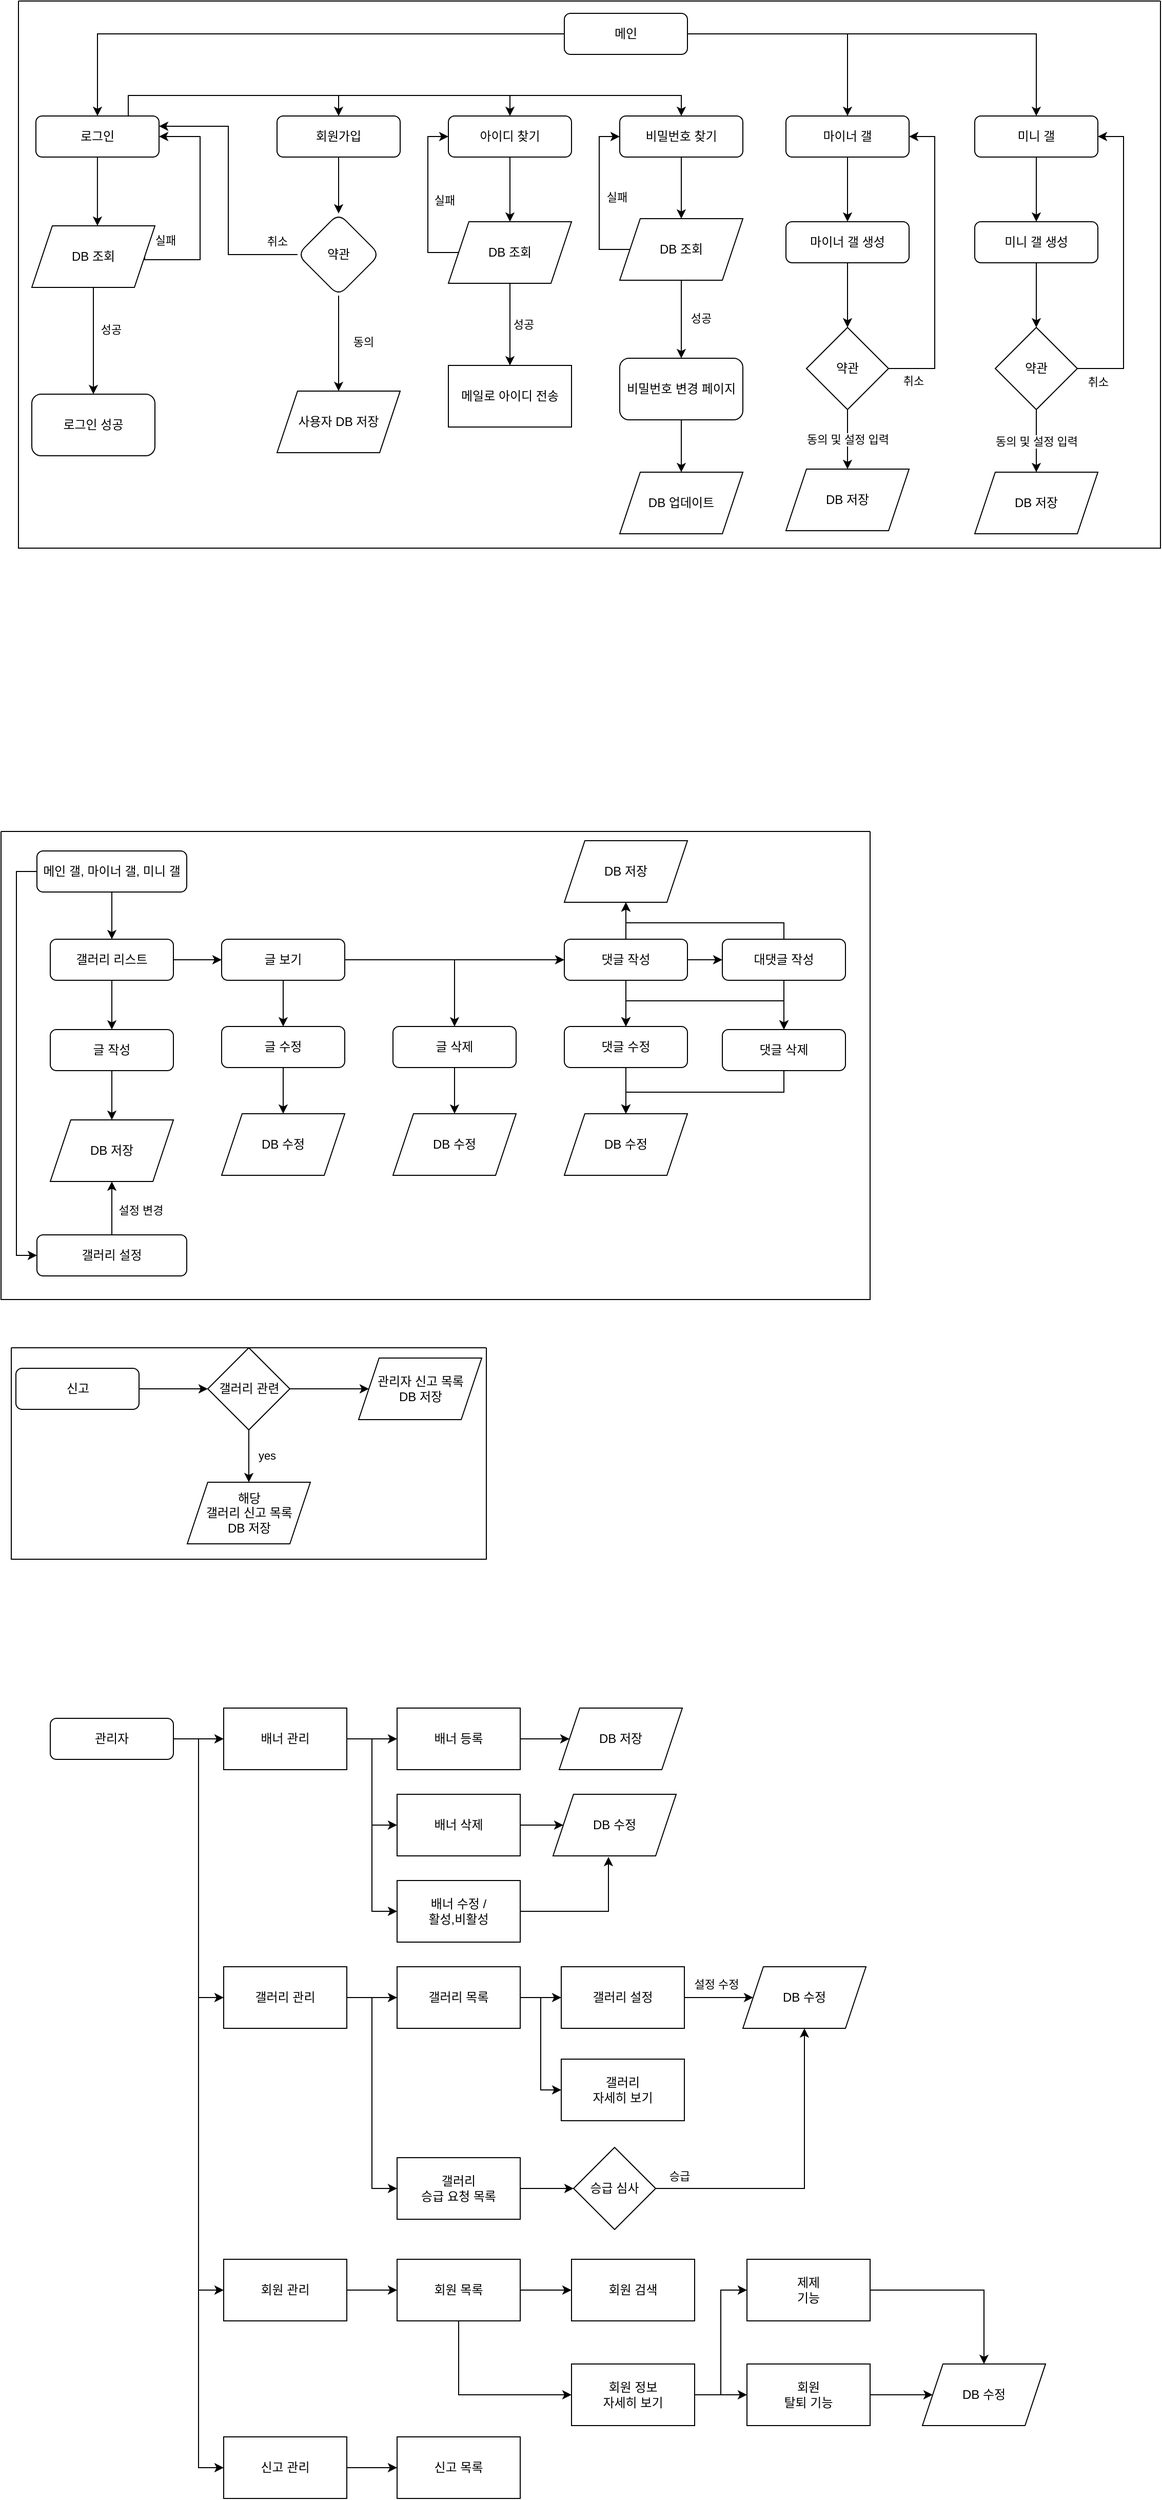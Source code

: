 <mxfile version="20.7.4" type="device"><diagram id="C5RBs43oDa-KdzZeNtuy" name="Page-1"><mxGraphModel dx="1434" dy="764" grid="0" gridSize="10" guides="1" tooltips="1" connect="1" arrows="1" fold="1" page="1" pageScale="1" pageWidth="1169" pageHeight="827" math="0" shadow="0"><root><mxCell id="WIyWlLk6GJQsqaUBKTNV-0"/><mxCell id="WIyWlLk6GJQsqaUBKTNV-1" parent="WIyWlLk6GJQsqaUBKTNV-0"/><mxCell id="CbNva5UEns_4XulIWpq4-2" style="edgeStyle=orthogonalEdgeStyle;rounded=0;orthogonalLoop=1;jettySize=auto;html=1;exitX=0;exitY=0.5;exitDx=0;exitDy=0;entryX=0.5;entryY=0;entryDx=0;entryDy=0;" edge="1" parent="WIyWlLk6GJQsqaUBKTNV-1" source="WIyWlLk6GJQsqaUBKTNV-3" target="CbNva5UEns_4XulIWpq4-1"><mxGeometry relative="1" as="geometry"/></mxCell><mxCell id="CbNva5UEns_4XulIWpq4-56" style="edgeStyle=orthogonalEdgeStyle;rounded=0;orthogonalLoop=1;jettySize=auto;html=1;exitX=1;exitY=0.5;exitDx=0;exitDy=0;entryX=0.5;entryY=0;entryDx=0;entryDy=0;" edge="1" parent="WIyWlLk6GJQsqaUBKTNV-1" source="WIyWlLk6GJQsqaUBKTNV-3" target="CbNva5UEns_4XulIWpq4-54"><mxGeometry relative="1" as="geometry"/></mxCell><mxCell id="CbNva5UEns_4XulIWpq4-57" style="edgeStyle=orthogonalEdgeStyle;rounded=0;orthogonalLoop=1;jettySize=auto;html=1;exitX=1;exitY=0.5;exitDx=0;exitDy=0;entryX=0.5;entryY=0;entryDx=0;entryDy=0;" edge="1" parent="WIyWlLk6GJQsqaUBKTNV-1" source="WIyWlLk6GJQsqaUBKTNV-3" target="CbNva5UEns_4XulIWpq4-55"><mxGeometry relative="1" as="geometry"/></mxCell><mxCell id="WIyWlLk6GJQsqaUBKTNV-3" value="메인" style="rounded=1;whiteSpace=wrap;html=1;fontSize=12;glass=0;strokeWidth=1;shadow=0;" parent="WIyWlLk6GJQsqaUBKTNV-1" vertex="1"><mxGeometry x="563" y="51" width="120" height="40" as="geometry"/></mxCell><mxCell id="CbNva5UEns_4XulIWpq4-9" value="" style="edgeStyle=orthogonalEdgeStyle;rounded=0;orthogonalLoop=1;jettySize=auto;html=1;entryX=0.533;entryY=0;entryDx=0;entryDy=0;entryPerimeter=0;" edge="1" parent="WIyWlLk6GJQsqaUBKTNV-1" source="CbNva5UEns_4XulIWpq4-1" target="CbNva5UEns_4XulIWpq4-46"><mxGeometry relative="1" as="geometry"><mxPoint x="108" y="251" as="targetPoint"/></mxGeometry></mxCell><mxCell id="CbNva5UEns_4XulIWpq4-26" style="edgeStyle=orthogonalEdgeStyle;rounded=0;orthogonalLoop=1;jettySize=auto;html=1;exitX=0.75;exitY=0;exitDx=0;exitDy=0;entryX=0.5;entryY=0;entryDx=0;entryDy=0;" edge="1" parent="WIyWlLk6GJQsqaUBKTNV-1" source="CbNva5UEns_4XulIWpq4-1" target="CbNva5UEns_4XulIWpq4-17"><mxGeometry relative="1" as="geometry"/></mxCell><mxCell id="CbNva5UEns_4XulIWpq4-29" style="edgeStyle=orthogonalEdgeStyle;rounded=0;orthogonalLoop=1;jettySize=auto;html=1;exitX=0.75;exitY=0;exitDx=0;exitDy=0;entryX=0.5;entryY=0;entryDx=0;entryDy=0;" edge="1" parent="WIyWlLk6GJQsqaUBKTNV-1" source="CbNva5UEns_4XulIWpq4-1" target="CbNva5UEns_4XulIWpq4-28"><mxGeometry relative="1" as="geometry"/></mxCell><mxCell id="CbNva5UEns_4XulIWpq4-32" style="edgeStyle=orthogonalEdgeStyle;rounded=0;orthogonalLoop=1;jettySize=auto;html=1;exitX=0.75;exitY=0;exitDx=0;exitDy=0;entryX=0.5;entryY=0;entryDx=0;entryDy=0;" edge="1" parent="WIyWlLk6GJQsqaUBKTNV-1" source="CbNva5UEns_4XulIWpq4-1" target="CbNva5UEns_4XulIWpq4-31"><mxGeometry relative="1" as="geometry"/></mxCell><mxCell id="CbNva5UEns_4XulIWpq4-1" value="로그인" style="rounded=1;whiteSpace=wrap;html=1;fontSize=12;glass=0;strokeWidth=1;shadow=0;" vertex="1" parent="WIyWlLk6GJQsqaUBKTNV-1"><mxGeometry x="48" y="151" width="120" height="40" as="geometry"/></mxCell><mxCell id="CbNva5UEns_4XulIWpq4-11" style="edgeStyle=orthogonalEdgeStyle;rounded=0;orthogonalLoop=1;jettySize=auto;html=1;exitX=1;exitY=0.5;exitDx=0;exitDy=0;entryX=1;entryY=0.5;entryDx=0;entryDy=0;" edge="1" parent="WIyWlLk6GJQsqaUBKTNV-1" source="CbNva5UEns_4XulIWpq4-46" target="CbNva5UEns_4XulIWpq4-1"><mxGeometry x="0.043" y="-104" relative="1" as="geometry"><mxPoint x="148" y="291" as="sourcePoint"/><Array as="points"><mxPoint x="154" y="291"/><mxPoint x="208" y="291"/><mxPoint x="208" y="171"/></Array><mxPoint as="offset"/></mxGeometry></mxCell><mxCell id="CbNva5UEns_4XulIWpq4-12" value="실패" style="edgeLabel;html=1;align=center;verticalAlign=middle;resizable=0;points=[];" vertex="1" connectable="0" parent="CbNva5UEns_4XulIWpq4-11"><mxGeometry x="-0.136" y="2" relative="1" as="geometry"><mxPoint x="-32" y="17" as="offset"/></mxGeometry></mxCell><mxCell id="CbNva5UEns_4XulIWpq4-16" value="" style="edgeStyle=orthogonalEdgeStyle;rounded=0;orthogonalLoop=1;jettySize=auto;html=1;exitX=0.5;exitY=1;exitDx=0;exitDy=0;" edge="1" parent="WIyWlLk6GJQsqaUBKTNV-1" source="CbNva5UEns_4XulIWpq4-46" target="CbNva5UEns_4XulIWpq4-15"><mxGeometry relative="1" as="geometry"><mxPoint x="108" y="331" as="sourcePoint"/></mxGeometry></mxCell><mxCell id="CbNva5UEns_4XulIWpq4-24" value="성공" style="edgeLabel;html=1;align=center;verticalAlign=middle;resizable=0;points=[];" vertex="1" connectable="0" parent="CbNva5UEns_4XulIWpq4-16"><mxGeometry x="-0.244" y="-2" relative="1" as="geometry"><mxPoint x="19" y="1" as="offset"/></mxGeometry></mxCell><mxCell id="CbNva5UEns_4XulIWpq4-15" value="로그인 성공" style="whiteSpace=wrap;html=1;rounded=1;glass=0;strokeWidth=1;shadow=0;" vertex="1" parent="WIyWlLk6GJQsqaUBKTNV-1"><mxGeometry x="44" y="422" width="120" height="60" as="geometry"/></mxCell><mxCell id="CbNva5UEns_4XulIWpq4-21" style="edgeStyle=orthogonalEdgeStyle;rounded=0;orthogonalLoop=1;jettySize=auto;html=1;exitX=0.5;exitY=1;exitDx=0;exitDy=0;" edge="1" parent="WIyWlLk6GJQsqaUBKTNV-1" source="CbNva5UEns_4XulIWpq4-17" target="CbNva5UEns_4XulIWpq4-19"><mxGeometry relative="1" as="geometry"/></mxCell><mxCell id="CbNva5UEns_4XulIWpq4-17" value="회원가입" style="rounded=1;whiteSpace=wrap;html=1;fontSize=12;glass=0;strokeWidth=1;shadow=0;" vertex="1" parent="WIyWlLk6GJQsqaUBKTNV-1"><mxGeometry x="283" y="151" width="120" height="40" as="geometry"/></mxCell><mxCell id="CbNva5UEns_4XulIWpq4-25" value="동의" style="edgeStyle=orthogonalEdgeStyle;rounded=0;orthogonalLoop=1;jettySize=auto;html=1;exitX=0.5;exitY=1;exitDx=0;exitDy=0;entryX=0.5;entryY=0;entryDx=0;entryDy=0;" edge="1" parent="WIyWlLk6GJQsqaUBKTNV-1" source="CbNva5UEns_4XulIWpq4-19" target="CbNva5UEns_4XulIWpq4-23"><mxGeometry x="-0.032" y="24" relative="1" as="geometry"><mxPoint as="offset"/></mxGeometry></mxCell><mxCell id="CbNva5UEns_4XulIWpq4-27" value="취소" style="edgeStyle=orthogonalEdgeStyle;rounded=0;orthogonalLoop=1;jettySize=auto;html=1;exitX=0;exitY=0.5;exitDx=0;exitDy=0;entryX=1;entryY=0.25;entryDx=0;entryDy=0;" edge="1" parent="WIyWlLk6GJQsqaUBKTNV-1" source="CbNva5UEns_4XulIWpq4-19" target="CbNva5UEns_4XulIWpq4-1"><mxGeometry x="-0.846" y="-13" relative="1" as="geometry"><mxPoint as="offset"/></mxGeometry></mxCell><mxCell id="CbNva5UEns_4XulIWpq4-19" value="약관" style="rhombus;whiteSpace=wrap;html=1;rounded=1;glass=0;strokeWidth=1;shadow=0;" vertex="1" parent="WIyWlLk6GJQsqaUBKTNV-1"><mxGeometry x="303" y="246" width="80" height="80" as="geometry"/></mxCell><mxCell id="CbNva5UEns_4XulIWpq4-23" value="사용자 DB 저장" style="shape=parallelogram;perimeter=parallelogramPerimeter;whiteSpace=wrap;html=1;fixedSize=1;" vertex="1" parent="WIyWlLk6GJQsqaUBKTNV-1"><mxGeometry x="283" y="419" width="120" height="60" as="geometry"/></mxCell><mxCell id="CbNva5UEns_4XulIWpq4-34" style="edgeStyle=orthogonalEdgeStyle;rounded=0;orthogonalLoop=1;jettySize=auto;html=1;exitX=0.5;exitY=1;exitDx=0;exitDy=0;entryX=0.5;entryY=0;entryDx=0;entryDy=0;" edge="1" parent="WIyWlLk6GJQsqaUBKTNV-1" source="CbNva5UEns_4XulIWpq4-28" target="CbNva5UEns_4XulIWpq4-33"><mxGeometry relative="1" as="geometry"/></mxCell><mxCell id="CbNva5UEns_4XulIWpq4-28" value="아이디 찾기" style="rounded=1;whiteSpace=wrap;html=1;fontSize=12;glass=0;strokeWidth=1;shadow=0;" vertex="1" parent="WIyWlLk6GJQsqaUBKTNV-1"><mxGeometry x="450" y="151" width="120" height="40" as="geometry"/></mxCell><mxCell id="CbNva5UEns_4XulIWpq4-30" style="edgeStyle=orthogonalEdgeStyle;rounded=0;orthogonalLoop=1;jettySize=auto;html=1;exitX=0.5;exitY=1;exitDx=0;exitDy=0;" edge="1" parent="WIyWlLk6GJQsqaUBKTNV-1" source="CbNva5UEns_4XulIWpq4-28" target="CbNva5UEns_4XulIWpq4-28"><mxGeometry relative="1" as="geometry"/></mxCell><mxCell id="CbNva5UEns_4XulIWpq4-39" style="edgeStyle=orthogonalEdgeStyle;rounded=0;orthogonalLoop=1;jettySize=auto;html=1;exitX=0.5;exitY=1;exitDx=0;exitDy=0;entryX=0.5;entryY=0;entryDx=0;entryDy=0;" edge="1" parent="WIyWlLk6GJQsqaUBKTNV-1" source="CbNva5UEns_4XulIWpq4-31" target="CbNva5UEns_4XulIWpq4-38"><mxGeometry relative="1" as="geometry"/></mxCell><mxCell id="CbNva5UEns_4XulIWpq4-31" value="비밀번호 찾기" style="rounded=1;whiteSpace=wrap;html=1;fontSize=12;glass=0;strokeWidth=1;shadow=0;" vertex="1" parent="WIyWlLk6GJQsqaUBKTNV-1"><mxGeometry x="617" y="151" width="120" height="40" as="geometry"/></mxCell><mxCell id="CbNva5UEns_4XulIWpq4-36" value="성공" style="edgeStyle=orthogonalEdgeStyle;rounded=0;orthogonalLoop=1;jettySize=auto;html=1;" edge="1" parent="WIyWlLk6GJQsqaUBKTNV-1" source="CbNva5UEns_4XulIWpq4-33" target="CbNva5UEns_4XulIWpq4-35"><mxGeometry y="13" relative="1" as="geometry"><mxPoint as="offset"/></mxGeometry></mxCell><mxCell id="CbNva5UEns_4XulIWpq4-37" value="실패" style="edgeStyle=orthogonalEdgeStyle;rounded=0;orthogonalLoop=1;jettySize=auto;html=1;exitX=0;exitY=0.5;exitDx=0;exitDy=0;entryX=0;entryY=0.5;entryDx=0;entryDy=0;" edge="1" parent="WIyWlLk6GJQsqaUBKTNV-1" source="CbNva5UEns_4XulIWpq4-33" target="CbNva5UEns_4XulIWpq4-28"><mxGeometry x="-0.006" y="-16" relative="1" as="geometry"><Array as="points"><mxPoint x="430" y="284"/><mxPoint x="430" y="171"/></Array><mxPoint as="offset"/></mxGeometry></mxCell><mxCell id="CbNva5UEns_4XulIWpq4-33" value="DB 조회" style="shape=parallelogram;perimeter=parallelogramPerimeter;whiteSpace=wrap;html=1;fixedSize=1;" vertex="1" parent="WIyWlLk6GJQsqaUBKTNV-1"><mxGeometry x="450" y="254" width="120" height="60" as="geometry"/></mxCell><mxCell id="CbNva5UEns_4XulIWpq4-35" value="메일로 아이디 전송" style="whiteSpace=wrap;html=1;" vertex="1" parent="WIyWlLk6GJQsqaUBKTNV-1"><mxGeometry x="450" y="394" width="120" height="60" as="geometry"/></mxCell><mxCell id="CbNva5UEns_4XulIWpq4-41" value="성공" style="edgeStyle=orthogonalEdgeStyle;rounded=0;orthogonalLoop=1;jettySize=auto;html=1;exitX=0.5;exitY=1;exitDx=0;exitDy=0;entryX=0.5;entryY=0;entryDx=0;entryDy=0;" edge="1" parent="WIyWlLk6GJQsqaUBKTNV-1" source="CbNva5UEns_4XulIWpq4-38" target="CbNva5UEns_4XulIWpq4-40"><mxGeometry x="-0.026" y="19" relative="1" as="geometry"><mxPoint as="offset"/></mxGeometry></mxCell><mxCell id="CbNva5UEns_4XulIWpq4-42" value="실패" style="edgeStyle=orthogonalEdgeStyle;rounded=0;orthogonalLoop=1;jettySize=auto;html=1;exitX=0;exitY=0.5;exitDx=0;exitDy=0;entryX=0;entryY=0.5;entryDx=0;entryDy=0;" edge="1" parent="WIyWlLk6GJQsqaUBKTNV-1" source="CbNva5UEns_4XulIWpq4-38" target="CbNva5UEns_4XulIWpq4-31"><mxGeometry x="0.013" y="-17" relative="1" as="geometry"><Array as="points"><mxPoint x="597" y="281"/><mxPoint x="597" y="171"/></Array><mxPoint as="offset"/></mxGeometry></mxCell><mxCell id="CbNva5UEns_4XulIWpq4-38" value="DB 조회" style="shape=parallelogram;perimeter=parallelogramPerimeter;whiteSpace=wrap;html=1;fixedSize=1;" vertex="1" parent="WIyWlLk6GJQsqaUBKTNV-1"><mxGeometry x="617" y="251" width="120" height="60" as="geometry"/></mxCell><mxCell id="CbNva5UEns_4XulIWpq4-44" style="edgeStyle=orthogonalEdgeStyle;rounded=0;orthogonalLoop=1;jettySize=auto;html=1;exitX=0.5;exitY=1;exitDx=0;exitDy=0;entryX=0.5;entryY=0;entryDx=0;entryDy=0;" edge="1" parent="WIyWlLk6GJQsqaUBKTNV-1" source="CbNva5UEns_4XulIWpq4-40" target="CbNva5UEns_4XulIWpq4-43"><mxGeometry relative="1" as="geometry"/></mxCell><mxCell id="CbNva5UEns_4XulIWpq4-40" value="비밀번호 변경 페이지" style="rounded=1;whiteSpace=wrap;html=1;" vertex="1" parent="WIyWlLk6GJQsqaUBKTNV-1"><mxGeometry x="617" y="387" width="120" height="60" as="geometry"/></mxCell><mxCell id="CbNva5UEns_4XulIWpq4-43" value="DB 업데이트" style="shape=parallelogram;perimeter=parallelogramPerimeter;whiteSpace=wrap;html=1;fixedSize=1;" vertex="1" parent="WIyWlLk6GJQsqaUBKTNV-1"><mxGeometry x="617" y="498" width="120" height="60" as="geometry"/></mxCell><mxCell id="CbNva5UEns_4XulIWpq4-46" value="DB 조회" style="shape=parallelogram;perimeter=parallelogramPerimeter;whiteSpace=wrap;html=1;fixedSize=1;" vertex="1" parent="WIyWlLk6GJQsqaUBKTNV-1"><mxGeometry x="44" y="258" width="120" height="60" as="geometry"/></mxCell><mxCell id="CbNva5UEns_4XulIWpq4-62" style="edgeStyle=orthogonalEdgeStyle;rounded=0;orthogonalLoop=1;jettySize=auto;html=1;exitX=0.5;exitY=1;exitDx=0;exitDy=0;entryX=0.5;entryY=0;entryDx=0;entryDy=0;" edge="1" parent="WIyWlLk6GJQsqaUBKTNV-1" source="CbNva5UEns_4XulIWpq4-50" target="CbNva5UEns_4XulIWpq4-60"><mxGeometry relative="1" as="geometry"/></mxCell><mxCell id="CbNva5UEns_4XulIWpq4-50" value="마이너 갤 생성" style="rounded=1;whiteSpace=wrap;html=1;fontSize=12;glass=0;strokeWidth=1;shadow=0;" vertex="1" parent="WIyWlLk6GJQsqaUBKTNV-1"><mxGeometry x="779" y="254" width="120" height="40" as="geometry"/></mxCell><mxCell id="CbNva5UEns_4XulIWpq4-63" style="edgeStyle=orthogonalEdgeStyle;rounded=0;orthogonalLoop=1;jettySize=auto;html=1;exitX=0.5;exitY=1;exitDx=0;exitDy=0;entryX=0.5;entryY=0;entryDx=0;entryDy=0;" edge="1" parent="WIyWlLk6GJQsqaUBKTNV-1" source="CbNva5UEns_4XulIWpq4-51" target="CbNva5UEns_4XulIWpq4-61"><mxGeometry relative="1" as="geometry"/></mxCell><mxCell id="CbNva5UEns_4XulIWpq4-51" value="미니 갤 생성" style="rounded=1;whiteSpace=wrap;html=1;fontSize=12;glass=0;strokeWidth=1;shadow=0;" vertex="1" parent="WIyWlLk6GJQsqaUBKTNV-1"><mxGeometry x="963" y="254" width="120" height="40" as="geometry"/></mxCell><mxCell id="CbNva5UEns_4XulIWpq4-58" style="edgeStyle=orthogonalEdgeStyle;rounded=0;orthogonalLoop=1;jettySize=auto;html=1;exitX=0.5;exitY=1;exitDx=0;exitDy=0;entryX=0.5;entryY=0;entryDx=0;entryDy=0;" edge="1" parent="WIyWlLk6GJQsqaUBKTNV-1" source="CbNva5UEns_4XulIWpq4-54" target="CbNva5UEns_4XulIWpq4-50"><mxGeometry relative="1" as="geometry"/></mxCell><mxCell id="CbNva5UEns_4XulIWpq4-54" value="마이너 갤" style="rounded=1;whiteSpace=wrap;html=1;fontSize=12;glass=0;strokeWidth=1;shadow=0;" vertex="1" parent="WIyWlLk6GJQsqaUBKTNV-1"><mxGeometry x="779" y="151" width="120" height="40" as="geometry"/></mxCell><mxCell id="CbNva5UEns_4XulIWpq4-59" style="edgeStyle=orthogonalEdgeStyle;rounded=0;orthogonalLoop=1;jettySize=auto;html=1;exitX=0.5;exitY=1;exitDx=0;exitDy=0;entryX=0.5;entryY=0;entryDx=0;entryDy=0;" edge="1" parent="WIyWlLk6GJQsqaUBKTNV-1" source="CbNva5UEns_4XulIWpq4-55" target="CbNva5UEns_4XulIWpq4-51"><mxGeometry relative="1" as="geometry"/></mxCell><mxCell id="CbNva5UEns_4XulIWpq4-55" value="미니 갤" style="rounded=1;whiteSpace=wrap;html=1;fontSize=12;glass=0;strokeWidth=1;shadow=0;" vertex="1" parent="WIyWlLk6GJQsqaUBKTNV-1"><mxGeometry x="963" y="151" width="120" height="40" as="geometry"/></mxCell><mxCell id="CbNva5UEns_4XulIWpq4-64" value="취소" style="edgeStyle=orthogonalEdgeStyle;rounded=0;orthogonalLoop=1;jettySize=auto;html=1;exitX=1;exitY=0.5;exitDx=0;exitDy=0;entryX=1;entryY=0.5;entryDx=0;entryDy=0;" edge="1" parent="WIyWlLk6GJQsqaUBKTNV-1" source="CbNva5UEns_4XulIWpq4-60" target="CbNva5UEns_4XulIWpq4-54"><mxGeometry x="-0.838" y="-12" relative="1" as="geometry"><Array as="points"><mxPoint x="924" y="397"/><mxPoint x="924" y="171"/></Array><mxPoint as="offset"/></mxGeometry></mxCell><mxCell id="CbNva5UEns_4XulIWpq4-69" value="동의 및 설정 입력" style="edgeStyle=orthogonalEdgeStyle;rounded=0;orthogonalLoop=1;jettySize=auto;html=1;exitX=0.5;exitY=1;exitDx=0;exitDy=0;entryX=0.5;entryY=0;entryDx=0;entryDy=0;" edge="1" parent="WIyWlLk6GJQsqaUBKTNV-1" source="CbNva5UEns_4XulIWpq4-60" target="CbNva5UEns_4XulIWpq4-67"><mxGeometry relative="1" as="geometry"/></mxCell><mxCell id="CbNva5UEns_4XulIWpq4-60" value="약관" style="rhombus;whiteSpace=wrap;html=1;" vertex="1" parent="WIyWlLk6GJQsqaUBKTNV-1"><mxGeometry x="799" y="357" width="80" height="80" as="geometry"/></mxCell><mxCell id="CbNva5UEns_4XulIWpq4-65" value="취소" style="edgeStyle=orthogonalEdgeStyle;rounded=0;orthogonalLoop=1;jettySize=auto;html=1;exitX=1;exitY=0.5;exitDx=0;exitDy=0;entryX=1;entryY=0.5;entryDx=0;entryDy=0;" edge="1" parent="WIyWlLk6GJQsqaUBKTNV-1" source="CbNva5UEns_4XulIWpq4-61" target="CbNva5UEns_4XulIWpq4-55"><mxGeometry x="-0.865" y="-13" relative="1" as="geometry"><Array as="points"><mxPoint x="1108" y="397"/><mxPoint x="1108" y="171"/></Array><mxPoint as="offset"/></mxGeometry></mxCell><mxCell id="CbNva5UEns_4XulIWpq4-70" value="동의 및 설정 입력" style="edgeStyle=orthogonalEdgeStyle;rounded=0;orthogonalLoop=1;jettySize=auto;html=1;exitX=0.5;exitY=1;exitDx=0;exitDy=0;entryX=0.5;entryY=0;entryDx=0;entryDy=0;" edge="1" parent="WIyWlLk6GJQsqaUBKTNV-1" source="CbNva5UEns_4XulIWpq4-61" target="CbNva5UEns_4XulIWpq4-68"><mxGeometry relative="1" as="geometry"/></mxCell><mxCell id="CbNva5UEns_4XulIWpq4-61" value="약관" style="rhombus;whiteSpace=wrap;html=1;" vertex="1" parent="WIyWlLk6GJQsqaUBKTNV-1"><mxGeometry x="983" y="357" width="80" height="80" as="geometry"/></mxCell><mxCell id="CbNva5UEns_4XulIWpq4-67" value="DB 저장" style="shape=parallelogram;perimeter=parallelogramPerimeter;whiteSpace=wrap;html=1;fixedSize=1;" vertex="1" parent="WIyWlLk6GJQsqaUBKTNV-1"><mxGeometry x="779" y="495" width="120" height="60" as="geometry"/></mxCell><mxCell id="CbNva5UEns_4XulIWpq4-68" value="DB 저장" style="shape=parallelogram;perimeter=parallelogramPerimeter;whiteSpace=wrap;html=1;fixedSize=1;" vertex="1" parent="WIyWlLk6GJQsqaUBKTNV-1"><mxGeometry x="963" y="498" width="120" height="60" as="geometry"/></mxCell><mxCell id="CbNva5UEns_4XulIWpq4-73" style="edgeStyle=orthogonalEdgeStyle;rounded=0;orthogonalLoop=1;jettySize=auto;html=1;entryX=0.5;entryY=0;entryDx=0;entryDy=0;exitX=0.5;exitY=1;exitDx=0;exitDy=0;" edge="1" parent="WIyWlLk6GJQsqaUBKTNV-1" source="CbNva5UEns_4XulIWpq4-71" target="CbNva5UEns_4XulIWpq4-72"><mxGeometry relative="1" as="geometry"><mxPoint x="443" y="928" as="sourcePoint"/></mxGeometry></mxCell><mxCell id="CbNva5UEns_4XulIWpq4-106" style="edgeStyle=orthogonalEdgeStyle;rounded=0;orthogonalLoop=1;jettySize=auto;html=1;exitX=0;exitY=0.5;exitDx=0;exitDy=0;" edge="1" parent="WIyWlLk6GJQsqaUBKTNV-1" source="CbNva5UEns_4XulIWpq4-71" target="CbNva5UEns_4XulIWpq4-105"><mxGeometry relative="1" as="geometry"><Array as="points"><mxPoint x="29" y="887"/><mxPoint x="29" y="1261"/></Array></mxGeometry></mxCell><mxCell id="CbNva5UEns_4XulIWpq4-71" value="메인 갤, 마이너 갤, 미니 갤" style="rounded=1;whiteSpace=wrap;html=1;fontSize=12;glass=0;strokeWidth=1;shadow=0;" vertex="1" parent="WIyWlLk6GJQsqaUBKTNV-1"><mxGeometry x="49" y="867" width="146" height="40" as="geometry"/></mxCell><mxCell id="CbNva5UEns_4XulIWpq4-78" style="edgeStyle=orthogonalEdgeStyle;rounded=0;orthogonalLoop=1;jettySize=auto;html=1;exitX=0.5;exitY=1;exitDx=0;exitDy=0;entryX=0.5;entryY=0;entryDx=0;entryDy=0;" edge="1" parent="WIyWlLk6GJQsqaUBKTNV-1" source="CbNva5UEns_4XulIWpq4-72" target="CbNva5UEns_4XulIWpq4-74"><mxGeometry relative="1" as="geometry"/></mxCell><mxCell id="CbNva5UEns_4XulIWpq4-79" style="edgeStyle=orthogonalEdgeStyle;rounded=0;orthogonalLoop=1;jettySize=auto;html=1;exitX=1;exitY=0.5;exitDx=0;exitDy=0;entryX=0;entryY=0.5;entryDx=0;entryDy=0;" edge="1" parent="WIyWlLk6GJQsqaUBKTNV-1" source="CbNva5UEns_4XulIWpq4-72" target="CbNva5UEns_4XulIWpq4-75"><mxGeometry relative="1" as="geometry"/></mxCell><mxCell id="CbNva5UEns_4XulIWpq4-72" value="갤러리 리스트" style="rounded=1;whiteSpace=wrap;html=1;fontSize=12;glass=0;strokeWidth=1;shadow=0;" vertex="1" parent="WIyWlLk6GJQsqaUBKTNV-1"><mxGeometry x="62" y="953" width="120" height="40" as="geometry"/></mxCell><mxCell id="CbNva5UEns_4XulIWpq4-93" style="edgeStyle=orthogonalEdgeStyle;rounded=0;orthogonalLoop=1;jettySize=auto;html=1;exitX=0.5;exitY=1;exitDx=0;exitDy=0;" edge="1" parent="WIyWlLk6GJQsqaUBKTNV-1" source="CbNva5UEns_4XulIWpq4-74" target="CbNva5UEns_4XulIWpq4-92"><mxGeometry relative="1" as="geometry"/></mxCell><mxCell id="CbNva5UEns_4XulIWpq4-74" value="글 작성" style="rounded=1;whiteSpace=wrap;html=1;fontSize=12;glass=0;strokeWidth=1;shadow=0;" vertex="1" parent="WIyWlLk6GJQsqaUBKTNV-1"><mxGeometry x="62" y="1041" width="120" height="40" as="geometry"/></mxCell><mxCell id="CbNva5UEns_4XulIWpq4-80" style="edgeStyle=orthogonalEdgeStyle;rounded=0;orthogonalLoop=1;jettySize=auto;html=1;exitX=0.5;exitY=1;exitDx=0;exitDy=0;entryX=0.5;entryY=0;entryDx=0;entryDy=0;" edge="1" parent="WIyWlLk6GJQsqaUBKTNV-1" source="CbNva5UEns_4XulIWpq4-75" target="CbNva5UEns_4XulIWpq4-76"><mxGeometry relative="1" as="geometry"/></mxCell><mxCell id="CbNva5UEns_4XulIWpq4-81" style="edgeStyle=orthogonalEdgeStyle;rounded=0;orthogonalLoop=1;jettySize=auto;html=1;exitX=1;exitY=0.5;exitDx=0;exitDy=0;entryX=0.5;entryY=0;entryDx=0;entryDy=0;" edge="1" parent="WIyWlLk6GJQsqaUBKTNV-1" source="CbNva5UEns_4XulIWpq4-75" target="CbNva5UEns_4XulIWpq4-77"><mxGeometry relative="1" as="geometry"/></mxCell><mxCell id="CbNva5UEns_4XulIWpq4-83" style="edgeStyle=orthogonalEdgeStyle;rounded=0;orthogonalLoop=1;jettySize=auto;html=1;exitX=1;exitY=0.5;exitDx=0;exitDy=0;entryX=0;entryY=0.5;entryDx=0;entryDy=0;" edge="1" parent="WIyWlLk6GJQsqaUBKTNV-1" source="CbNva5UEns_4XulIWpq4-75" target="CbNva5UEns_4XulIWpq4-82"><mxGeometry relative="1" as="geometry"/></mxCell><mxCell id="CbNva5UEns_4XulIWpq4-75" value="글 보기" style="rounded=1;whiteSpace=wrap;html=1;fontSize=12;glass=0;strokeWidth=1;shadow=0;" vertex="1" parent="WIyWlLk6GJQsqaUBKTNV-1"><mxGeometry x="229" y="953" width="120" height="40" as="geometry"/></mxCell><mxCell id="CbNva5UEns_4XulIWpq4-95" style="edgeStyle=orthogonalEdgeStyle;rounded=0;orthogonalLoop=1;jettySize=auto;html=1;exitX=0.5;exitY=1;exitDx=0;exitDy=0;entryX=0.5;entryY=0;entryDx=0;entryDy=0;" edge="1" parent="WIyWlLk6GJQsqaUBKTNV-1" source="CbNva5UEns_4XulIWpq4-76" target="CbNva5UEns_4XulIWpq4-94"><mxGeometry relative="1" as="geometry"/></mxCell><mxCell id="CbNva5UEns_4XulIWpq4-76" value="글 수정" style="rounded=1;whiteSpace=wrap;html=1;fontSize=12;glass=0;strokeWidth=1;shadow=0;" vertex="1" parent="WIyWlLk6GJQsqaUBKTNV-1"><mxGeometry x="229" y="1038" width="120" height="40" as="geometry"/></mxCell><mxCell id="CbNva5UEns_4XulIWpq4-97" style="edgeStyle=orthogonalEdgeStyle;rounded=0;orthogonalLoop=1;jettySize=auto;html=1;exitX=0.5;exitY=1;exitDx=0;exitDy=0;entryX=0.5;entryY=0;entryDx=0;entryDy=0;" edge="1" parent="WIyWlLk6GJQsqaUBKTNV-1" source="CbNva5UEns_4XulIWpq4-77" target="CbNva5UEns_4XulIWpq4-96"><mxGeometry relative="1" as="geometry"/></mxCell><mxCell id="CbNva5UEns_4XulIWpq4-77" value="글 삭제" style="rounded=1;whiteSpace=wrap;html=1;fontSize=12;glass=0;strokeWidth=1;shadow=0;" vertex="1" parent="WIyWlLk6GJQsqaUBKTNV-1"><mxGeometry x="396" y="1038" width="120" height="40" as="geometry"/></mxCell><mxCell id="CbNva5UEns_4XulIWpq4-87" style="edgeStyle=orthogonalEdgeStyle;rounded=0;orthogonalLoop=1;jettySize=auto;html=1;exitX=1;exitY=0.5;exitDx=0;exitDy=0;entryX=0;entryY=0.5;entryDx=0;entryDy=0;" edge="1" parent="WIyWlLk6GJQsqaUBKTNV-1" source="CbNva5UEns_4XulIWpq4-82" target="CbNva5UEns_4XulIWpq4-84"><mxGeometry relative="1" as="geometry"/></mxCell><mxCell id="CbNva5UEns_4XulIWpq4-88" style="edgeStyle=orthogonalEdgeStyle;rounded=0;orthogonalLoop=1;jettySize=auto;html=1;exitX=0.5;exitY=1;exitDx=0;exitDy=0;entryX=0.5;entryY=0;entryDx=0;entryDy=0;" edge="1" parent="WIyWlLk6GJQsqaUBKTNV-1" source="CbNva5UEns_4XulIWpq4-82" target="CbNva5UEns_4XulIWpq4-85"><mxGeometry relative="1" as="geometry"/></mxCell><mxCell id="CbNva5UEns_4XulIWpq4-89" style="edgeStyle=orthogonalEdgeStyle;rounded=0;orthogonalLoop=1;jettySize=auto;html=1;exitX=0.5;exitY=1;exitDx=0;exitDy=0;entryX=0.5;entryY=0;entryDx=0;entryDy=0;" edge="1" parent="WIyWlLk6GJQsqaUBKTNV-1" source="CbNva5UEns_4XulIWpq4-82" target="CbNva5UEns_4XulIWpq4-86"><mxGeometry relative="1" as="geometry"><Array as="points"><mxPoint x="623" y="1013"/><mxPoint x="777" y="1013"/></Array></mxGeometry></mxCell><mxCell id="CbNva5UEns_4XulIWpq4-102" style="edgeStyle=orthogonalEdgeStyle;rounded=0;orthogonalLoop=1;jettySize=auto;html=1;exitX=0.5;exitY=0;exitDx=0;exitDy=0;entryX=0.5;entryY=1;entryDx=0;entryDy=0;" edge="1" parent="WIyWlLk6GJQsqaUBKTNV-1" source="CbNva5UEns_4XulIWpq4-82" target="CbNva5UEns_4XulIWpq4-101"><mxGeometry relative="1" as="geometry"/></mxCell><mxCell id="CbNva5UEns_4XulIWpq4-82" value="댓글 작성" style="rounded=1;whiteSpace=wrap;html=1;fontSize=12;glass=0;strokeWidth=1;shadow=0;" vertex="1" parent="WIyWlLk6GJQsqaUBKTNV-1"><mxGeometry x="563" y="953" width="120" height="40" as="geometry"/></mxCell><mxCell id="CbNva5UEns_4XulIWpq4-90" style="edgeStyle=orthogonalEdgeStyle;rounded=0;orthogonalLoop=1;jettySize=auto;html=1;exitX=0.5;exitY=1;exitDx=0;exitDy=0;entryX=0.5;entryY=0;entryDx=0;entryDy=0;" edge="1" parent="WIyWlLk6GJQsqaUBKTNV-1" source="CbNva5UEns_4XulIWpq4-84" target="CbNva5UEns_4XulIWpq4-85"><mxGeometry relative="1" as="geometry"><Array as="points"><mxPoint x="777" y="1013"/><mxPoint x="623" y="1013"/></Array></mxGeometry></mxCell><mxCell id="CbNva5UEns_4XulIWpq4-91" style="edgeStyle=orthogonalEdgeStyle;rounded=0;orthogonalLoop=1;jettySize=auto;html=1;exitX=0.5;exitY=1;exitDx=0;exitDy=0;entryX=0.5;entryY=0;entryDx=0;entryDy=0;" edge="1" parent="WIyWlLk6GJQsqaUBKTNV-1" source="CbNva5UEns_4XulIWpq4-84" target="CbNva5UEns_4XulIWpq4-86"><mxGeometry relative="1" as="geometry"/></mxCell><mxCell id="CbNva5UEns_4XulIWpq4-104" style="edgeStyle=orthogonalEdgeStyle;rounded=0;orthogonalLoop=1;jettySize=auto;html=1;exitX=0.5;exitY=0;exitDx=0;exitDy=0;entryX=0.5;entryY=1;entryDx=0;entryDy=0;" edge="1" parent="WIyWlLk6GJQsqaUBKTNV-1" source="CbNva5UEns_4XulIWpq4-84" target="CbNva5UEns_4XulIWpq4-101"><mxGeometry relative="1" as="geometry"><Array as="points"><mxPoint x="777" y="937"/><mxPoint x="623" y="937"/></Array></mxGeometry></mxCell><mxCell id="CbNva5UEns_4XulIWpq4-84" value="대댓글 작성" style="rounded=1;whiteSpace=wrap;html=1;fontSize=12;glass=0;strokeWidth=1;shadow=0;" vertex="1" parent="WIyWlLk6GJQsqaUBKTNV-1"><mxGeometry x="717" y="953" width="120" height="40" as="geometry"/></mxCell><mxCell id="CbNva5UEns_4XulIWpq4-99" style="edgeStyle=orthogonalEdgeStyle;rounded=0;orthogonalLoop=1;jettySize=auto;html=1;exitX=0.5;exitY=1;exitDx=0;exitDy=0;entryX=0.5;entryY=0;entryDx=0;entryDy=0;" edge="1" parent="WIyWlLk6GJQsqaUBKTNV-1" source="CbNva5UEns_4XulIWpq4-85" target="CbNva5UEns_4XulIWpq4-98"><mxGeometry relative="1" as="geometry"/></mxCell><mxCell id="CbNva5UEns_4XulIWpq4-85" value="댓글 수정" style="rounded=1;whiteSpace=wrap;html=1;fontSize=12;glass=0;strokeWidth=1;shadow=0;" vertex="1" parent="WIyWlLk6GJQsqaUBKTNV-1"><mxGeometry x="563" y="1038" width="120" height="40" as="geometry"/></mxCell><mxCell id="CbNva5UEns_4XulIWpq4-121" style="edgeStyle=orthogonalEdgeStyle;rounded=0;orthogonalLoop=1;jettySize=auto;html=1;exitX=0.5;exitY=1;exitDx=0;exitDy=0;entryX=0.5;entryY=0;entryDx=0;entryDy=0;" edge="1" parent="WIyWlLk6GJQsqaUBKTNV-1" source="CbNva5UEns_4XulIWpq4-86" target="CbNva5UEns_4XulIWpq4-98"><mxGeometry relative="1" as="geometry"/></mxCell><mxCell id="CbNva5UEns_4XulIWpq4-86" value="댓글 삭제" style="rounded=1;whiteSpace=wrap;html=1;fontSize=12;glass=0;strokeWidth=1;shadow=0;" vertex="1" parent="WIyWlLk6GJQsqaUBKTNV-1"><mxGeometry x="717" y="1041" width="120" height="40" as="geometry"/></mxCell><mxCell id="CbNva5UEns_4XulIWpq4-92" value="DB 저장" style="shape=parallelogram;perimeter=parallelogramPerimeter;whiteSpace=wrap;html=1;fixedSize=1;" vertex="1" parent="WIyWlLk6GJQsqaUBKTNV-1"><mxGeometry x="62" y="1129" width="120" height="60" as="geometry"/></mxCell><mxCell id="CbNva5UEns_4XulIWpq4-94" value="DB 수정" style="shape=parallelogram;perimeter=parallelogramPerimeter;whiteSpace=wrap;html=1;fixedSize=1;" vertex="1" parent="WIyWlLk6GJQsqaUBKTNV-1"><mxGeometry x="229" y="1123" width="120" height="60" as="geometry"/></mxCell><mxCell id="CbNva5UEns_4XulIWpq4-96" value="DB 수정" style="shape=parallelogram;perimeter=parallelogramPerimeter;whiteSpace=wrap;html=1;fixedSize=1;" vertex="1" parent="WIyWlLk6GJQsqaUBKTNV-1"><mxGeometry x="396" y="1123" width="120" height="60" as="geometry"/></mxCell><mxCell id="CbNva5UEns_4XulIWpq4-98" value="DB 수정" style="shape=parallelogram;perimeter=parallelogramPerimeter;whiteSpace=wrap;html=1;fixedSize=1;" vertex="1" parent="WIyWlLk6GJQsqaUBKTNV-1"><mxGeometry x="563" y="1123" width="120" height="60" as="geometry"/></mxCell><mxCell id="CbNva5UEns_4XulIWpq4-101" value="DB 저장" style="shape=parallelogram;perimeter=parallelogramPerimeter;whiteSpace=wrap;html=1;fixedSize=1;" vertex="1" parent="WIyWlLk6GJQsqaUBKTNV-1"><mxGeometry x="563" y="857" width="120" height="60" as="geometry"/></mxCell><mxCell id="CbNva5UEns_4XulIWpq4-107" value="설정 변경" style="edgeStyle=orthogonalEdgeStyle;rounded=0;orthogonalLoop=1;jettySize=auto;html=1;exitX=0.5;exitY=0;exitDx=0;exitDy=0;entryX=0.5;entryY=1;entryDx=0;entryDy=0;" edge="1" parent="WIyWlLk6GJQsqaUBKTNV-1" source="CbNva5UEns_4XulIWpq4-105" target="CbNva5UEns_4XulIWpq4-92"><mxGeometry x="-0.077" y="-28" relative="1" as="geometry"><mxPoint as="offset"/></mxGeometry></mxCell><mxCell id="CbNva5UEns_4XulIWpq4-105" value="갤러리 설정" style="rounded=1;whiteSpace=wrap;html=1;fontSize=12;glass=0;strokeWidth=1;shadow=0;" vertex="1" parent="WIyWlLk6GJQsqaUBKTNV-1"><mxGeometry x="49" y="1241" width="146" height="40" as="geometry"/></mxCell><mxCell id="CbNva5UEns_4XulIWpq4-112" style="edgeStyle=orthogonalEdgeStyle;rounded=0;orthogonalLoop=1;jettySize=auto;html=1;exitX=1;exitY=0.5;exitDx=0;exitDy=0;entryX=0;entryY=0.5;entryDx=0;entryDy=0;" edge="1" parent="WIyWlLk6GJQsqaUBKTNV-1" source="CbNva5UEns_4XulIWpq4-108" target="CbNva5UEns_4XulIWpq4-110"><mxGeometry relative="1" as="geometry"/></mxCell><mxCell id="CbNva5UEns_4XulIWpq4-108" value="신고" style="rounded=1;whiteSpace=wrap;html=1;fontSize=12;glass=0;strokeWidth=1;shadow=0;" vertex="1" parent="WIyWlLk6GJQsqaUBKTNV-1"><mxGeometry x="28.5" y="1371" width="120" height="40" as="geometry"/></mxCell><mxCell id="CbNva5UEns_4XulIWpq4-114" value="yes" style="edgeStyle=orthogonalEdgeStyle;rounded=0;orthogonalLoop=1;jettySize=auto;html=1;exitX=0.5;exitY=1;exitDx=0;exitDy=0;entryX=0.5;entryY=0;entryDx=0;entryDy=0;" edge="1" parent="WIyWlLk6GJQsqaUBKTNV-1" source="CbNva5UEns_4XulIWpq4-110" target="CbNva5UEns_4XulIWpq4-113"><mxGeometry x="-0.02" y="17" relative="1" as="geometry"><mxPoint as="offset"/></mxGeometry></mxCell><mxCell id="CbNva5UEns_4XulIWpq4-116" style="edgeStyle=orthogonalEdgeStyle;rounded=0;orthogonalLoop=1;jettySize=auto;html=1;exitX=1;exitY=0.5;exitDx=0;exitDy=0;entryX=0;entryY=0.5;entryDx=0;entryDy=0;" edge="1" parent="WIyWlLk6GJQsqaUBKTNV-1" source="CbNva5UEns_4XulIWpq4-110" target="CbNva5UEns_4XulIWpq4-115"><mxGeometry relative="1" as="geometry"/></mxCell><mxCell id="CbNva5UEns_4XulIWpq4-110" value="갤러리 관련" style="rhombus;whiteSpace=wrap;html=1;" vertex="1" parent="WIyWlLk6GJQsqaUBKTNV-1"><mxGeometry x="215.5" y="1351" width="80" height="80" as="geometry"/></mxCell><mxCell id="CbNva5UEns_4XulIWpq4-113" value="해당&lt;br&gt;갤러리 신고 목록 &lt;br&gt;DB 저장" style="shape=parallelogram;perimeter=parallelogramPerimeter;whiteSpace=wrap;html=1;fixedSize=1;" vertex="1" parent="WIyWlLk6GJQsqaUBKTNV-1"><mxGeometry x="195.5" y="1482" width="120" height="60" as="geometry"/></mxCell><mxCell id="CbNva5UEns_4XulIWpq4-115" value="관리자 신고 목록 &lt;br&gt;DB 저장" style="shape=parallelogram;perimeter=parallelogramPerimeter;whiteSpace=wrap;html=1;fixedSize=1;" vertex="1" parent="WIyWlLk6GJQsqaUBKTNV-1"><mxGeometry x="362.5" y="1361" width="120" height="60" as="geometry"/></mxCell><mxCell id="CbNva5UEns_4XulIWpq4-123" style="edgeStyle=orthogonalEdgeStyle;rounded=0;orthogonalLoop=1;jettySize=auto;html=1;exitX=1;exitY=0.5;exitDx=0;exitDy=0;entryX=0;entryY=0.5;entryDx=0;entryDy=0;" edge="1" parent="WIyWlLk6GJQsqaUBKTNV-1" source="CbNva5UEns_4XulIWpq4-117" target="CbNva5UEns_4XulIWpq4-122"><mxGeometry relative="1" as="geometry"/></mxCell><mxCell id="CbNva5UEns_4XulIWpq4-139" style="edgeStyle=orthogonalEdgeStyle;rounded=0;orthogonalLoop=1;jettySize=auto;html=1;exitX=1;exitY=0.5;exitDx=0;exitDy=0;entryX=0;entryY=0.5;entryDx=0;entryDy=0;" edge="1" parent="WIyWlLk6GJQsqaUBKTNV-1" source="CbNva5UEns_4XulIWpq4-117" target="CbNva5UEns_4XulIWpq4-138"><mxGeometry relative="1" as="geometry"/></mxCell><mxCell id="CbNva5UEns_4XulIWpq4-160" style="edgeStyle=orthogonalEdgeStyle;rounded=0;orthogonalLoop=1;jettySize=auto;html=1;exitX=1;exitY=0.5;exitDx=0;exitDy=0;entryX=0;entryY=0.5;entryDx=0;entryDy=0;" edge="1" parent="WIyWlLk6GJQsqaUBKTNV-1" source="CbNva5UEns_4XulIWpq4-117" target="CbNva5UEns_4XulIWpq4-159"><mxGeometry relative="1" as="geometry"/></mxCell><mxCell id="CbNva5UEns_4XulIWpq4-176" style="edgeStyle=orthogonalEdgeStyle;rounded=0;orthogonalLoop=1;jettySize=auto;html=1;exitX=1;exitY=0.5;exitDx=0;exitDy=0;entryX=0;entryY=0.5;entryDx=0;entryDy=0;" edge="1" parent="WIyWlLk6GJQsqaUBKTNV-1" source="CbNva5UEns_4XulIWpq4-117" target="CbNva5UEns_4XulIWpq4-175"><mxGeometry relative="1" as="geometry"/></mxCell><mxCell id="CbNva5UEns_4XulIWpq4-117" value="관리자" style="rounded=1;whiteSpace=wrap;html=1;fontSize=12;glass=0;strokeWidth=1;shadow=0;" vertex="1" parent="WIyWlLk6GJQsqaUBKTNV-1"><mxGeometry x="62" y="1712" width="120" height="40" as="geometry"/></mxCell><mxCell id="CbNva5UEns_4XulIWpq4-118" value="" style="swimlane;startSize=0;" vertex="1" parent="WIyWlLk6GJQsqaUBKTNV-1"><mxGeometry x="14" y="848" width="847" height="456" as="geometry"><mxRectangle x="14" y="848" width="50" height="44" as="alternateBounds"/></mxGeometry></mxCell><mxCell id="CbNva5UEns_4XulIWpq4-119" value="" style="swimlane;startSize=0;" vertex="1" parent="WIyWlLk6GJQsqaUBKTNV-1"><mxGeometry x="31" y="39" width="1113" height="533" as="geometry"/></mxCell><mxCell id="CbNva5UEns_4XulIWpq4-120" value="" style="swimlane;startSize=0;" vertex="1" parent="WIyWlLk6GJQsqaUBKTNV-1"><mxGeometry x="24" y="1351" width="463" height="206" as="geometry"><mxRectangle x="57.5" y="1313" width="50" height="44" as="alternateBounds"/></mxGeometry></mxCell><mxCell id="CbNva5UEns_4XulIWpq4-126" style="edgeStyle=orthogonalEdgeStyle;rounded=0;orthogonalLoop=1;jettySize=auto;html=1;exitX=1;exitY=0.5;exitDx=0;exitDy=0;entryX=0;entryY=0.5;entryDx=0;entryDy=0;" edge="1" parent="WIyWlLk6GJQsqaUBKTNV-1" source="CbNva5UEns_4XulIWpq4-122" target="CbNva5UEns_4XulIWpq4-125"><mxGeometry relative="1" as="geometry"/></mxCell><mxCell id="CbNva5UEns_4XulIWpq4-134" style="edgeStyle=orthogonalEdgeStyle;rounded=0;orthogonalLoop=1;jettySize=auto;html=1;exitX=1;exitY=0.5;exitDx=0;exitDy=0;entryX=0;entryY=0.5;entryDx=0;entryDy=0;" edge="1" parent="WIyWlLk6GJQsqaUBKTNV-1" source="CbNva5UEns_4XulIWpq4-122" target="CbNva5UEns_4XulIWpq4-130"><mxGeometry relative="1" as="geometry"/></mxCell><mxCell id="CbNva5UEns_4XulIWpq4-137" style="edgeStyle=orthogonalEdgeStyle;rounded=0;orthogonalLoop=1;jettySize=auto;html=1;exitX=1;exitY=0.5;exitDx=0;exitDy=0;entryX=0;entryY=0.5;entryDx=0;entryDy=0;" edge="1" parent="WIyWlLk6GJQsqaUBKTNV-1" source="CbNva5UEns_4XulIWpq4-122" target="CbNva5UEns_4XulIWpq4-135"><mxGeometry relative="1" as="geometry"/></mxCell><mxCell id="CbNva5UEns_4XulIWpq4-122" value="배너 관리" style="rounded=0;whiteSpace=wrap;html=1;" vertex="1" parent="WIyWlLk6GJQsqaUBKTNV-1"><mxGeometry x="231" y="1702" width="120" height="60" as="geometry"/></mxCell><mxCell id="CbNva5UEns_4XulIWpq4-129" style="edgeStyle=orthogonalEdgeStyle;rounded=0;orthogonalLoop=1;jettySize=auto;html=1;exitX=1;exitY=0.5;exitDx=0;exitDy=0;entryX=0;entryY=0.5;entryDx=0;entryDy=0;" edge="1" parent="WIyWlLk6GJQsqaUBKTNV-1" source="CbNva5UEns_4XulIWpq4-125" target="CbNva5UEns_4XulIWpq4-128"><mxGeometry relative="1" as="geometry"/></mxCell><mxCell id="CbNva5UEns_4XulIWpq4-125" value="배너 등록" style="rounded=0;whiteSpace=wrap;html=1;" vertex="1" parent="WIyWlLk6GJQsqaUBKTNV-1"><mxGeometry x="400" y="1702" width="120" height="60" as="geometry"/></mxCell><mxCell id="CbNva5UEns_4XulIWpq4-128" value="DB 저장" style="shape=parallelogram;perimeter=parallelogramPerimeter;whiteSpace=wrap;html=1;fixedSize=1;" vertex="1" parent="WIyWlLk6GJQsqaUBKTNV-1"><mxGeometry x="558" y="1702" width="120" height="60" as="geometry"/></mxCell><mxCell id="CbNva5UEns_4XulIWpq4-133" style="edgeStyle=orthogonalEdgeStyle;rounded=0;orthogonalLoop=1;jettySize=auto;html=1;exitX=1;exitY=0.5;exitDx=0;exitDy=0;entryX=0;entryY=0.5;entryDx=0;entryDy=0;" edge="1" parent="WIyWlLk6GJQsqaUBKTNV-1" source="CbNva5UEns_4XulIWpq4-130" target="CbNva5UEns_4XulIWpq4-132"><mxGeometry relative="1" as="geometry"/></mxCell><mxCell id="CbNva5UEns_4XulIWpq4-130" value="배너 삭제" style="rounded=0;whiteSpace=wrap;html=1;" vertex="1" parent="WIyWlLk6GJQsqaUBKTNV-1"><mxGeometry x="400" y="1786" width="120" height="60" as="geometry"/></mxCell><mxCell id="CbNva5UEns_4XulIWpq4-132" value="DB 수정" style="shape=parallelogram;perimeter=parallelogramPerimeter;whiteSpace=wrap;html=1;fixedSize=1;" vertex="1" parent="WIyWlLk6GJQsqaUBKTNV-1"><mxGeometry x="552" y="1786" width="120" height="60" as="geometry"/></mxCell><mxCell id="CbNva5UEns_4XulIWpq4-136" style="edgeStyle=orthogonalEdgeStyle;rounded=0;orthogonalLoop=1;jettySize=auto;html=1;exitX=1;exitY=0.5;exitDx=0;exitDy=0;entryX=0.45;entryY=1.017;entryDx=0;entryDy=0;entryPerimeter=0;" edge="1" parent="WIyWlLk6GJQsqaUBKTNV-1" source="CbNva5UEns_4XulIWpq4-135" target="CbNva5UEns_4XulIWpq4-132"><mxGeometry relative="1" as="geometry"/></mxCell><mxCell id="CbNva5UEns_4XulIWpq4-135" value="배너 수정 / &lt;br&gt;활성,비활성" style="rounded=0;whiteSpace=wrap;html=1;" vertex="1" parent="WIyWlLk6GJQsqaUBKTNV-1"><mxGeometry x="400" y="1870" width="120" height="60" as="geometry"/></mxCell><mxCell id="CbNva5UEns_4XulIWpq4-141" style="edgeStyle=orthogonalEdgeStyle;rounded=0;orthogonalLoop=1;jettySize=auto;html=1;exitX=1;exitY=0.5;exitDx=0;exitDy=0;entryX=0;entryY=0.5;entryDx=0;entryDy=0;" edge="1" parent="WIyWlLk6GJQsqaUBKTNV-1" source="CbNva5UEns_4XulIWpq4-138" target="CbNva5UEns_4XulIWpq4-140"><mxGeometry relative="1" as="geometry"/></mxCell><mxCell id="CbNva5UEns_4XulIWpq4-149" style="edgeStyle=orthogonalEdgeStyle;rounded=0;orthogonalLoop=1;jettySize=auto;html=1;exitX=1;exitY=0.5;exitDx=0;exitDy=0;entryX=0;entryY=0.5;entryDx=0;entryDy=0;" edge="1" parent="WIyWlLk6GJQsqaUBKTNV-1" source="CbNva5UEns_4XulIWpq4-138" target="CbNva5UEns_4XulIWpq4-148"><mxGeometry relative="1" as="geometry"/></mxCell><mxCell id="CbNva5UEns_4XulIWpq4-138" value="갤러리 관리" style="rounded=0;whiteSpace=wrap;html=1;" vertex="1" parent="WIyWlLk6GJQsqaUBKTNV-1"><mxGeometry x="231" y="1954" width="120" height="60" as="geometry"/></mxCell><mxCell id="CbNva5UEns_4XulIWpq4-144" style="edgeStyle=orthogonalEdgeStyle;rounded=0;orthogonalLoop=1;jettySize=auto;html=1;exitX=1;exitY=0.5;exitDx=0;exitDy=0;entryX=0;entryY=0.5;entryDx=0;entryDy=0;" edge="1" parent="WIyWlLk6GJQsqaUBKTNV-1" source="CbNva5UEns_4XulIWpq4-140" target="CbNva5UEns_4XulIWpq4-142"><mxGeometry relative="1" as="geometry"/></mxCell><mxCell id="CbNva5UEns_4XulIWpq4-145" style="edgeStyle=orthogonalEdgeStyle;rounded=0;orthogonalLoop=1;jettySize=auto;html=1;exitX=1;exitY=0.5;exitDx=0;exitDy=0;entryX=0;entryY=0.5;entryDx=0;entryDy=0;" edge="1" parent="WIyWlLk6GJQsqaUBKTNV-1" source="CbNva5UEns_4XulIWpq4-140" target="CbNva5UEns_4XulIWpq4-143"><mxGeometry relative="1" as="geometry"/></mxCell><mxCell id="CbNva5UEns_4XulIWpq4-140" value="갤러리 목록" style="rounded=0;whiteSpace=wrap;html=1;" vertex="1" parent="WIyWlLk6GJQsqaUBKTNV-1"><mxGeometry x="400" y="1954" width="120" height="60" as="geometry"/></mxCell><mxCell id="CbNva5UEns_4XulIWpq4-147" value="설정 수정" style="edgeStyle=orthogonalEdgeStyle;rounded=0;orthogonalLoop=1;jettySize=auto;html=1;exitX=1;exitY=0.5;exitDx=0;exitDy=0;entryX=0;entryY=0.5;entryDx=0;entryDy=0;" edge="1" parent="WIyWlLk6GJQsqaUBKTNV-1" source="CbNva5UEns_4XulIWpq4-142" target="CbNva5UEns_4XulIWpq4-146"><mxGeometry x="-0.075" y="13" relative="1" as="geometry"><mxPoint as="offset"/></mxGeometry></mxCell><mxCell id="CbNva5UEns_4XulIWpq4-142" value="갤러리 설정" style="rounded=0;whiteSpace=wrap;html=1;" vertex="1" parent="WIyWlLk6GJQsqaUBKTNV-1"><mxGeometry x="560" y="1954" width="120" height="60" as="geometry"/></mxCell><mxCell id="CbNva5UEns_4XulIWpq4-143" value="갤러리&lt;br&gt;자세히 보기" style="rounded=0;whiteSpace=wrap;html=1;" vertex="1" parent="WIyWlLk6GJQsqaUBKTNV-1"><mxGeometry x="560" y="2044" width="120" height="60" as="geometry"/></mxCell><mxCell id="CbNva5UEns_4XulIWpq4-146" value="DB 수정" style="shape=parallelogram;perimeter=parallelogramPerimeter;whiteSpace=wrap;html=1;fixedSize=1;" vertex="1" parent="WIyWlLk6GJQsqaUBKTNV-1"><mxGeometry x="737" y="1954" width="120" height="60" as="geometry"/></mxCell><mxCell id="CbNva5UEns_4XulIWpq4-151" style="edgeStyle=orthogonalEdgeStyle;rounded=0;orthogonalLoop=1;jettySize=auto;html=1;exitX=1;exitY=0.5;exitDx=0;exitDy=0;entryX=0;entryY=0.5;entryDx=0;entryDy=0;" edge="1" parent="WIyWlLk6GJQsqaUBKTNV-1" source="CbNva5UEns_4XulIWpq4-148" target="CbNva5UEns_4XulIWpq4-150"><mxGeometry relative="1" as="geometry"/></mxCell><mxCell id="CbNva5UEns_4XulIWpq4-148" value="갤러리&lt;br&gt;승급 요청 목록" style="rounded=0;whiteSpace=wrap;html=1;" vertex="1" parent="WIyWlLk6GJQsqaUBKTNV-1"><mxGeometry x="400" y="2140" width="120" height="60" as="geometry"/></mxCell><mxCell id="CbNva5UEns_4XulIWpq4-153" style="edgeStyle=orthogonalEdgeStyle;rounded=0;orthogonalLoop=1;jettySize=auto;html=1;exitX=1;exitY=0.5;exitDx=0;exitDy=0;entryX=0.5;entryY=1;entryDx=0;entryDy=0;" edge="1" parent="WIyWlLk6GJQsqaUBKTNV-1" source="CbNva5UEns_4XulIWpq4-150" target="CbNva5UEns_4XulIWpq4-146"><mxGeometry relative="1" as="geometry"/></mxCell><mxCell id="CbNva5UEns_4XulIWpq4-154" value="승급" style="edgeLabel;html=1;align=center;verticalAlign=middle;resizable=0;points=[];" vertex="1" connectable="0" parent="CbNva5UEns_4XulIWpq4-153"><mxGeometry x="-0.761" y="-2" relative="1" as="geometry"><mxPoint x="-13" y="-14" as="offset"/></mxGeometry></mxCell><mxCell id="CbNva5UEns_4XulIWpq4-150" value="승급 심사" style="rhombus;whiteSpace=wrap;html=1;" vertex="1" parent="WIyWlLk6GJQsqaUBKTNV-1"><mxGeometry x="572" y="2130" width="80" height="80" as="geometry"/></mxCell><mxCell id="CbNva5UEns_4XulIWpq4-162" style="edgeStyle=orthogonalEdgeStyle;rounded=0;orthogonalLoop=1;jettySize=auto;html=1;exitX=1;exitY=0.5;exitDx=0;exitDy=0;entryX=0;entryY=0.5;entryDx=0;entryDy=0;" edge="1" parent="WIyWlLk6GJQsqaUBKTNV-1" source="CbNva5UEns_4XulIWpq4-159" target="CbNva5UEns_4XulIWpq4-161"><mxGeometry relative="1" as="geometry"/></mxCell><mxCell id="CbNva5UEns_4XulIWpq4-159" value="회원 관리" style="rounded=0;whiteSpace=wrap;html=1;" vertex="1" parent="WIyWlLk6GJQsqaUBKTNV-1"><mxGeometry x="231" y="2239" width="120" height="60" as="geometry"/></mxCell><mxCell id="CbNva5UEns_4XulIWpq4-164" style="edgeStyle=orthogonalEdgeStyle;rounded=0;orthogonalLoop=1;jettySize=auto;html=1;exitX=1;exitY=0.5;exitDx=0;exitDy=0;entryX=0;entryY=0.5;entryDx=0;entryDy=0;" edge="1" parent="WIyWlLk6GJQsqaUBKTNV-1" source="CbNva5UEns_4XulIWpq4-161" target="CbNva5UEns_4XulIWpq4-163"><mxGeometry relative="1" as="geometry"/></mxCell><mxCell id="CbNva5UEns_4XulIWpq4-166" style="edgeStyle=orthogonalEdgeStyle;rounded=0;orthogonalLoop=1;jettySize=auto;html=1;exitX=0.5;exitY=1;exitDx=0;exitDy=0;entryX=0;entryY=0.5;entryDx=0;entryDy=0;" edge="1" parent="WIyWlLk6GJQsqaUBKTNV-1" source="CbNva5UEns_4XulIWpq4-161" target="CbNva5UEns_4XulIWpq4-165"><mxGeometry relative="1" as="geometry"/></mxCell><mxCell id="CbNva5UEns_4XulIWpq4-161" value="회원 목록" style="rounded=0;whiteSpace=wrap;html=1;" vertex="1" parent="WIyWlLk6GJQsqaUBKTNV-1"><mxGeometry x="400" y="2239" width="120" height="60" as="geometry"/></mxCell><mxCell id="CbNva5UEns_4XulIWpq4-163" value="회원 검색" style="rounded=0;whiteSpace=wrap;html=1;" vertex="1" parent="WIyWlLk6GJQsqaUBKTNV-1"><mxGeometry x="570" y="2239" width="120" height="60" as="geometry"/></mxCell><mxCell id="CbNva5UEns_4XulIWpq4-170" style="edgeStyle=orthogonalEdgeStyle;rounded=0;orthogonalLoop=1;jettySize=auto;html=1;exitX=1;exitY=0.5;exitDx=0;exitDy=0;entryX=0;entryY=0.5;entryDx=0;entryDy=0;" edge="1" parent="WIyWlLk6GJQsqaUBKTNV-1" source="CbNva5UEns_4XulIWpq4-165" target="CbNva5UEns_4XulIWpq4-169"><mxGeometry relative="1" as="geometry"/></mxCell><mxCell id="CbNva5UEns_4XulIWpq4-171" style="edgeStyle=orthogonalEdgeStyle;rounded=0;orthogonalLoop=1;jettySize=auto;html=1;exitX=1;exitY=0.5;exitDx=0;exitDy=0;entryX=0;entryY=0.5;entryDx=0;entryDy=0;" edge="1" parent="WIyWlLk6GJQsqaUBKTNV-1" source="CbNva5UEns_4XulIWpq4-165" target="CbNva5UEns_4XulIWpq4-168"><mxGeometry relative="1" as="geometry"/></mxCell><mxCell id="CbNva5UEns_4XulIWpq4-165" value="회원 정보&lt;br&gt;자세히 보기" style="rounded=0;whiteSpace=wrap;html=1;" vertex="1" parent="WIyWlLk6GJQsqaUBKTNV-1"><mxGeometry x="570" y="2341" width="120" height="60" as="geometry"/></mxCell><mxCell id="CbNva5UEns_4XulIWpq4-173" style="edgeStyle=orthogonalEdgeStyle;rounded=0;orthogonalLoop=1;jettySize=auto;html=1;exitX=1;exitY=0.5;exitDx=0;exitDy=0;entryX=0.5;entryY=0;entryDx=0;entryDy=0;" edge="1" parent="WIyWlLk6GJQsqaUBKTNV-1" source="CbNva5UEns_4XulIWpq4-168" target="CbNva5UEns_4XulIWpq4-172"><mxGeometry relative="1" as="geometry"/></mxCell><mxCell id="CbNva5UEns_4XulIWpq4-168" value="제제&lt;br&gt;기능" style="rounded=0;whiteSpace=wrap;html=1;" vertex="1" parent="WIyWlLk6GJQsqaUBKTNV-1"><mxGeometry x="741" y="2239" width="120" height="60" as="geometry"/></mxCell><mxCell id="CbNva5UEns_4XulIWpq4-174" style="edgeStyle=orthogonalEdgeStyle;rounded=0;orthogonalLoop=1;jettySize=auto;html=1;exitX=1;exitY=0.5;exitDx=0;exitDy=0;entryX=0;entryY=0.5;entryDx=0;entryDy=0;" edge="1" parent="WIyWlLk6GJQsqaUBKTNV-1" source="CbNva5UEns_4XulIWpq4-169" target="CbNva5UEns_4XulIWpq4-172"><mxGeometry relative="1" as="geometry"/></mxCell><mxCell id="CbNva5UEns_4XulIWpq4-169" value="회원&lt;br&gt;탈퇴 기능" style="rounded=0;whiteSpace=wrap;html=1;" vertex="1" parent="WIyWlLk6GJQsqaUBKTNV-1"><mxGeometry x="741" y="2341" width="120" height="60" as="geometry"/></mxCell><mxCell id="CbNva5UEns_4XulIWpq4-172" value="DB 수정" style="shape=parallelogram;perimeter=parallelogramPerimeter;whiteSpace=wrap;html=1;fixedSize=1;" vertex="1" parent="WIyWlLk6GJQsqaUBKTNV-1"><mxGeometry x="912" y="2341" width="120" height="60" as="geometry"/></mxCell><mxCell id="CbNva5UEns_4XulIWpq4-178" style="edgeStyle=orthogonalEdgeStyle;rounded=0;orthogonalLoop=1;jettySize=auto;html=1;exitX=1;exitY=0.5;exitDx=0;exitDy=0;entryX=0;entryY=0.5;entryDx=0;entryDy=0;" edge="1" parent="WIyWlLk6GJQsqaUBKTNV-1" source="CbNva5UEns_4XulIWpq4-175" target="CbNva5UEns_4XulIWpq4-177"><mxGeometry relative="1" as="geometry"/></mxCell><mxCell id="CbNva5UEns_4XulIWpq4-175" value="신고 관리" style="rounded=0;whiteSpace=wrap;html=1;" vertex="1" parent="WIyWlLk6GJQsqaUBKTNV-1"><mxGeometry x="231" y="2412" width="120" height="60" as="geometry"/></mxCell><mxCell id="CbNva5UEns_4XulIWpq4-177" value="신고 목록" style="rounded=0;whiteSpace=wrap;html=1;" vertex="1" parent="WIyWlLk6GJQsqaUBKTNV-1"><mxGeometry x="400" y="2412" width="120" height="60" as="geometry"/></mxCell></root></mxGraphModel></diagram></mxfile>